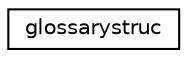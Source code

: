 digraph "Graphical Class Hierarchy"
{
 // INTERACTIVE_SVG=YES
  edge [fontname="Helvetica",fontsize="10",labelfontname="Helvetica",labelfontsize="10"];
  node [fontname="Helvetica",fontsize="10",shape=record];
  rankdir="LR";
  Node0 [label="glossarystruc",height=0.2,width=0.4,color="black", fillcolor="white", style="filled",URL="$structglossarystruc.html",tooltip="Glossary structure. "];
}
